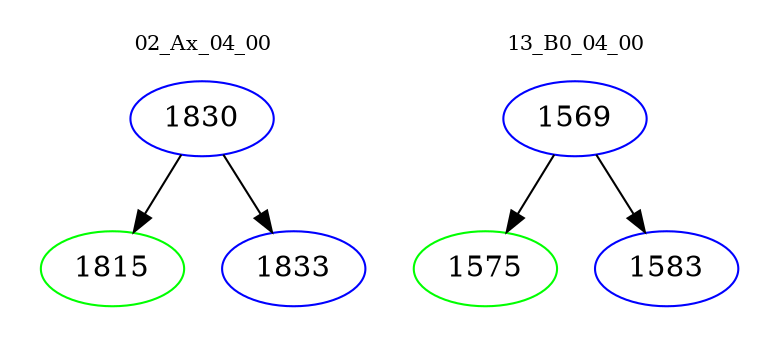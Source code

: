 digraph{
subgraph cluster_0 {
color = white
label = "02_Ax_04_00";
fontsize=10;
T0_1830 [label="1830", color="blue"]
T0_1830 -> T0_1815 [color="black"]
T0_1815 [label="1815", color="green"]
T0_1830 -> T0_1833 [color="black"]
T0_1833 [label="1833", color="blue"]
}
subgraph cluster_1 {
color = white
label = "13_B0_04_00";
fontsize=10;
T1_1569 [label="1569", color="blue"]
T1_1569 -> T1_1575 [color="black"]
T1_1575 [label="1575", color="green"]
T1_1569 -> T1_1583 [color="black"]
T1_1583 [label="1583", color="blue"]
}
}
